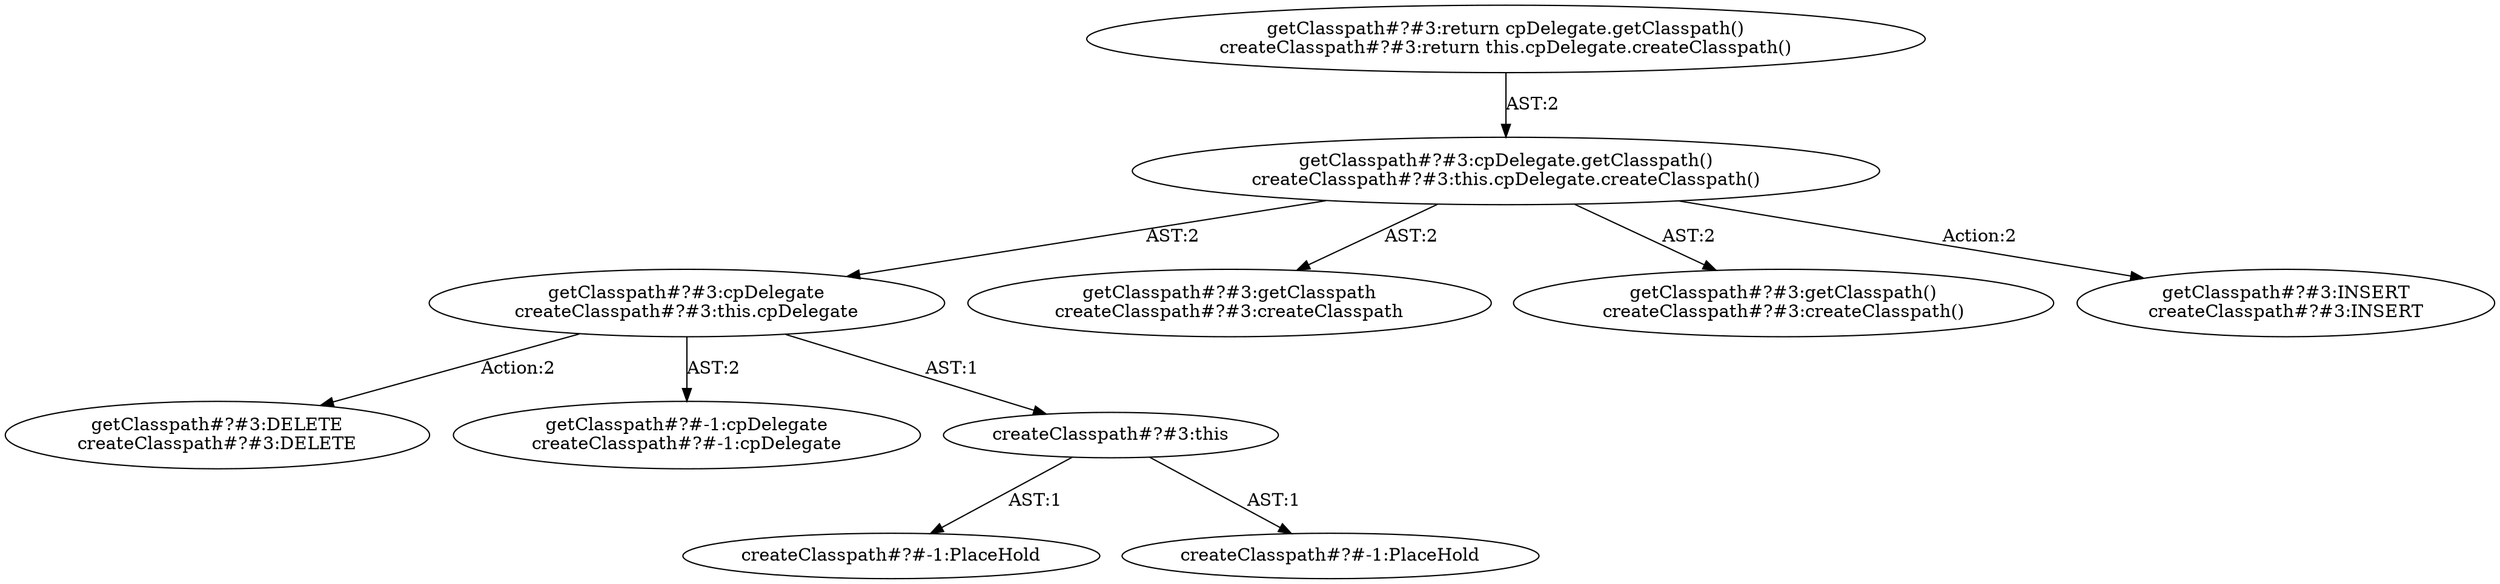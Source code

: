 digraph "Pattern" {
0 [label="getClasspath#?#3:DELETE
createClasspath#?#3:DELETE" shape=ellipse]
1 [label="getClasspath#?#3:cpDelegate
createClasspath#?#3:this.cpDelegate" shape=ellipse]
2 [label="getClasspath#?#3:cpDelegate.getClasspath()
createClasspath#?#3:this.cpDelegate.createClasspath()" shape=ellipse]
3 [label="getClasspath#?#3:return cpDelegate.getClasspath()
createClasspath#?#3:return this.cpDelegate.createClasspath()" shape=ellipse]
4 [label="getClasspath#?#3:getClasspath
createClasspath#?#3:createClasspath" shape=ellipse]
5 [label="getClasspath#?#3:getClasspath()
createClasspath#?#3:createClasspath()" shape=ellipse]
6 [label="getClasspath#?#3:INSERT
createClasspath#?#3:INSERT" shape=ellipse]
7 [label="getClasspath#?#-1:cpDelegate
createClasspath#?#-1:cpDelegate" shape=ellipse]
8 [label="createClasspath#?#3:this" shape=ellipse]
9 [label="createClasspath#?#-1:PlaceHold" shape=ellipse]
10 [label="createClasspath#?#-1:PlaceHold" shape=ellipse]
1 -> 0 [label="Action:2"];
1 -> 7 [label="AST:2"];
1 -> 8 [label="AST:1"];
2 -> 1 [label="AST:2"];
2 -> 4 [label="AST:2"];
2 -> 5 [label="AST:2"];
2 -> 6 [label="Action:2"];
3 -> 2 [label="AST:2"];
8 -> 10 [label="AST:1"];
8 -> 9 [label="AST:1"];
}